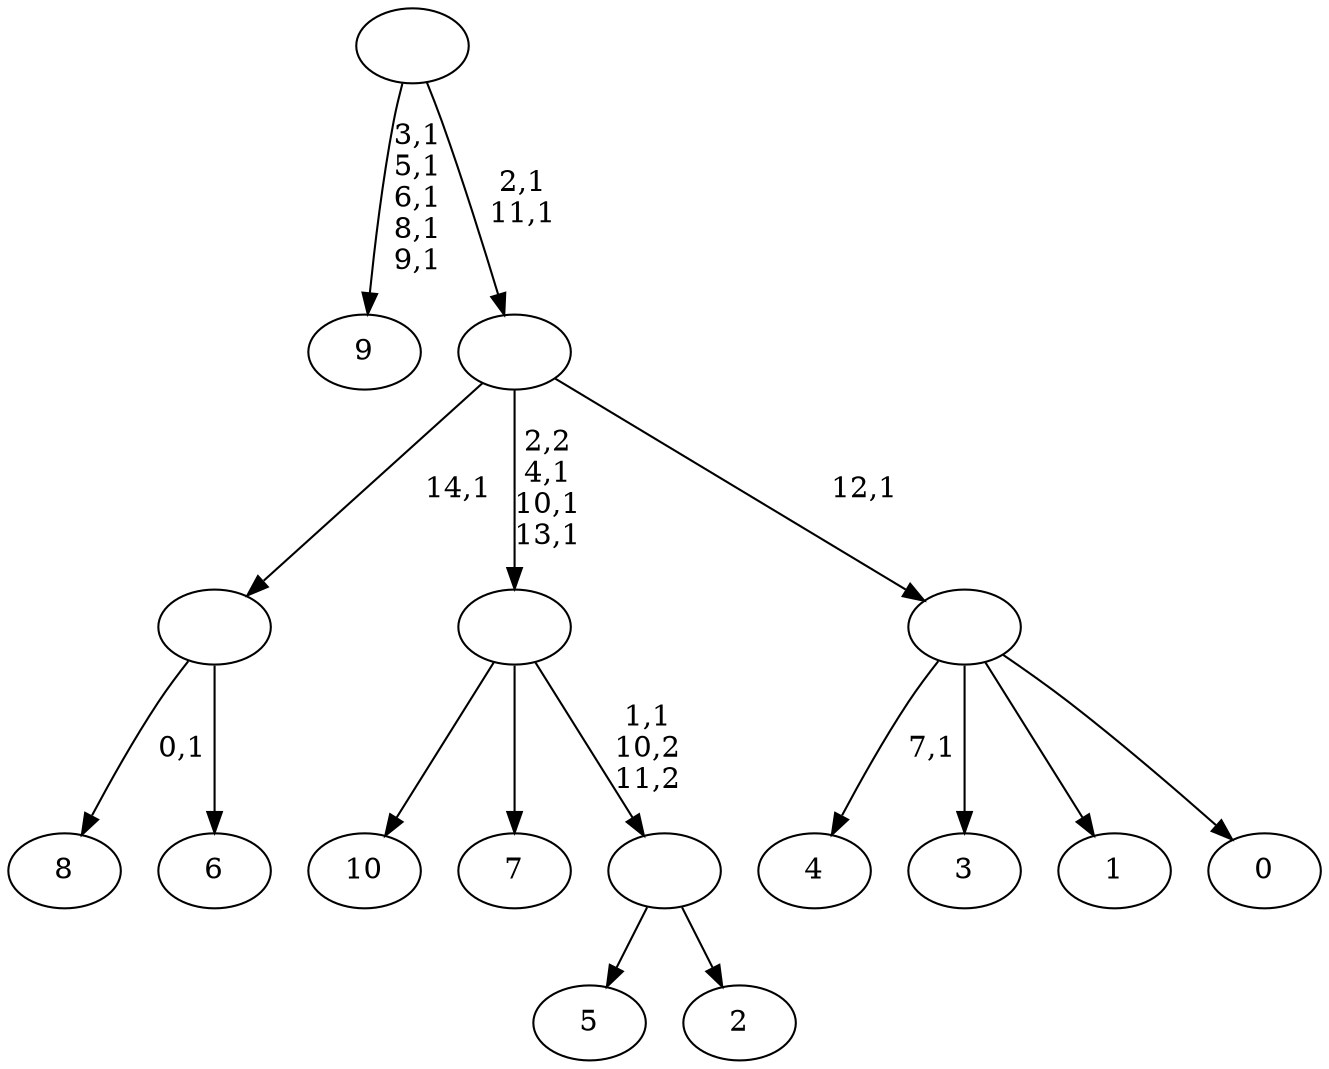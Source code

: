 digraph T {
	26 [label="10"]
	25 [label="9"]
	19 [label="8"]
	17 [label="7"]
	16 [label="6"]
	15 [label=""]
	14 [label="5"]
	13 [label="4"]
	11 [label="3"]
	10 [label="2"]
	9 [label=""]
	8 [label=""]
	5 [label="1"]
	4 [label="0"]
	3 [label=""]
	2 [label=""]
	0 [label=""]
	15 -> 19 [label="0,1"]
	15 -> 16 [label=""]
	9 -> 14 [label=""]
	9 -> 10 [label=""]
	8 -> 26 [label=""]
	8 -> 17 [label=""]
	8 -> 9 [label="1,1\n10,2\n11,2"]
	3 -> 13 [label="7,1"]
	3 -> 11 [label=""]
	3 -> 5 [label=""]
	3 -> 4 [label=""]
	2 -> 8 [label="2,2\n4,1\n10,1\n13,1"]
	2 -> 15 [label="14,1"]
	2 -> 3 [label="12,1"]
	0 -> 2 [label="2,1\n11,1"]
	0 -> 25 [label="3,1\n5,1\n6,1\n8,1\n9,1"]
}
